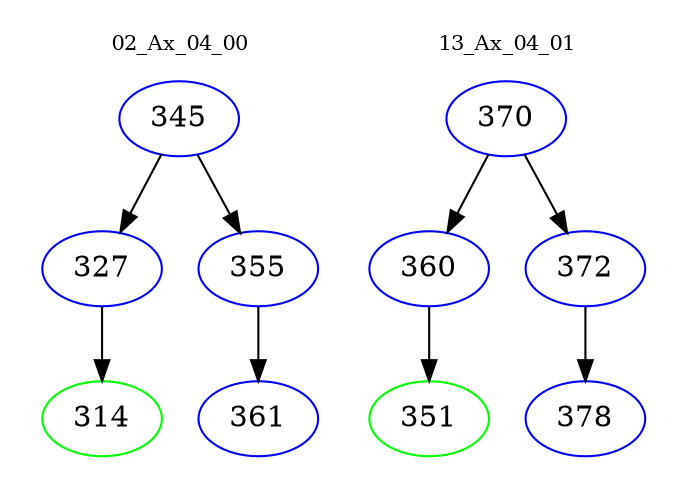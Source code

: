 digraph{
subgraph cluster_0 {
color = white
label = "02_Ax_04_00";
fontsize=10;
T0_345 [label="345", color="blue"]
T0_345 -> T0_327 [color="black"]
T0_327 [label="327", color="blue"]
T0_327 -> T0_314 [color="black"]
T0_314 [label="314", color="green"]
T0_345 -> T0_355 [color="black"]
T0_355 [label="355", color="blue"]
T0_355 -> T0_361 [color="black"]
T0_361 [label="361", color="blue"]
}
subgraph cluster_1 {
color = white
label = "13_Ax_04_01";
fontsize=10;
T1_370 [label="370", color="blue"]
T1_370 -> T1_360 [color="black"]
T1_360 [label="360", color="blue"]
T1_360 -> T1_351 [color="black"]
T1_351 [label="351", color="green"]
T1_370 -> T1_372 [color="black"]
T1_372 [label="372", color="blue"]
T1_372 -> T1_378 [color="black"]
T1_378 [label="378", color="blue"]
}
}
